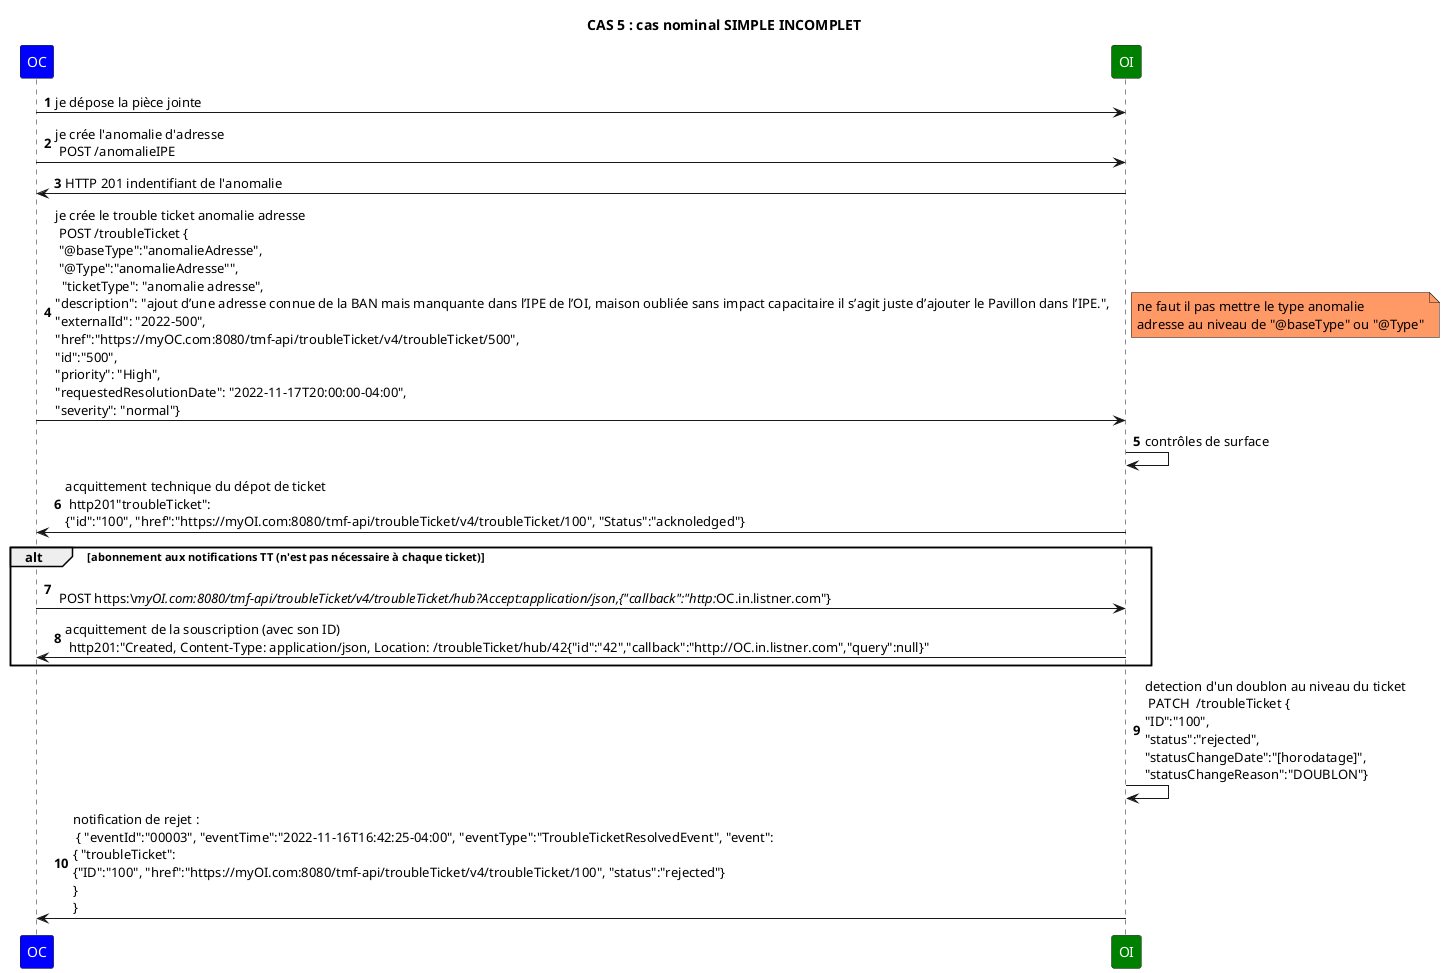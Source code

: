 @startuml

skinparam ParticipantFontColor automatic

title: CAS 5 : cas nominal SIMPLE INCOMPLET

autonumber

participant OC #Blue
participant OI #Green

OC->OI: je dépose la pièce jointe
OC->OI: je crée l'anomalie d'adresse \n POST /anomalieIPE
OI->OC: HTTP 201 indentifiant de l'anomalie
OC->OI: je crée le trouble ticket anomalie adresse \n POST /troubleTicket {\n "@baseType":"anomalieAdresse", \n "@Type":"anomalieAdresse"", \n  "ticketType": "anomalie adresse",\n"description": "ajout d’une adresse connue de la BAN mais manquante dans l’IPE de l’OI, maison oubliée sans impact capacitaire il s’agit juste d’ajouter le Pavillon dans l’IPE.",\n"externalId": "2022-500",\n"href":"https://myOC.com:8080/tmf-api/troubleTicket/v4/troubleTicket/500",\n"id":"500",\n"priority": "High",\n"requestedResolutionDate": "2022-11-17T20:00:00-04:00",\n"severity": "normal"}

note right 	#ff9966
  ne faut il pas mettre le type anomalie
  adresse au niveau de "@baseType" ou "@Type"
endnote

OI->OI: contrôles de surface

OI->OC: acquittement technique du dépot de ticket \n http201"troubleTicket": \n{"id":"100", "href":"https://myOI.com:8080/tmf-api/troubleTicket/v4/troubleTicket/100", "Status":"acknoledged"}
alt abonnement aux notifications TT (n'est pas nécessaire à chaque ticket)
OC->OI:  \n POST https:\//myOI.com:8080/tmf-api/troubleTicket/v4/troubleTicket/hub?Accept:application/json,{"callback":"http://OC.in.listner.com"}
OI->OC: acquittement de la souscription (avec son ID) \n http201:"Created, Content-Type: application/json, Location: /troubleTicket/hub/42{"id":"42","callback":"http://OC.in.listner.com","query":null}"

end

OI->OI: detection d'un doublon au niveau du ticket \n PATCH  /troubleTicket {\n"ID":"100",\n"status":"rejected",\n"statusChangeDate":"[horodatage]",\n"statusChangeReason":"DOUBLON"}

OI->OC: notification de rejet : \n { "eventId":"00003", "eventTime":"2022-11-16T16:42:25-04:00", "eventType":"TroubleTicketResolvedEvent", "event": \n{ "troubleTicket": \n{"ID":"100", "href":"https://myOI.com:8080/tmf-api/troubleTicket/v4/troubleTicket/100", "status":"rejected"}\n} \n}


@enduml





